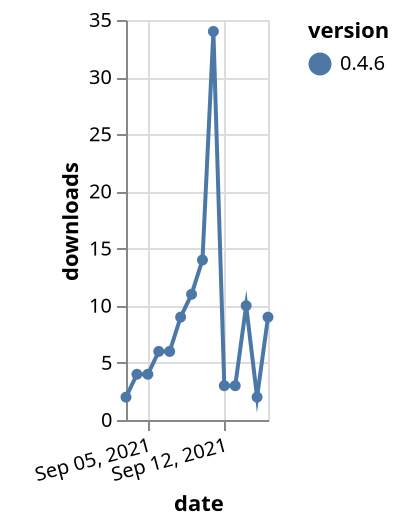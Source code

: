 {"$schema": "https://vega.github.io/schema/vega-lite/v5.json", "description": "A simple bar chart with embedded data.", "data": {"values": [{"date": "2021-09-03", "total": 23182, "delta": 2, "version": "0.4.6"}, {"date": "2021-09-04", "total": 23186, "delta": 4, "version": "0.4.6"}, {"date": "2021-09-05", "total": 23190, "delta": 4, "version": "0.4.6"}, {"date": "2021-09-06", "total": 23196, "delta": 6, "version": "0.4.6"}, {"date": "2021-09-07", "total": 23202, "delta": 6, "version": "0.4.6"}, {"date": "2021-09-08", "total": 23211, "delta": 9, "version": "0.4.6"}, {"date": "2021-09-09", "total": 23222, "delta": 11, "version": "0.4.6"}, {"date": "2021-09-10", "total": 23236, "delta": 14, "version": "0.4.6"}, {"date": "2021-09-11", "total": 23270, "delta": 34, "version": "0.4.6"}, {"date": "2021-09-12", "total": 23273, "delta": 3, "version": "0.4.6"}, {"date": "2021-09-13", "total": 23276, "delta": 3, "version": "0.4.6"}, {"date": "2021-09-14", "total": 23286, "delta": 10, "version": "0.4.6"}, {"date": "2021-09-15", "total": 23288, "delta": 2, "version": "0.4.6"}, {"date": "2021-09-16", "total": 23297, "delta": 9, "version": "0.4.6"}]}, "width": "container", "mark": {"type": "line", "point": {"filled": true}}, "encoding": {"x": {"field": "date", "type": "temporal", "timeUnit": "yearmonthdate", "title": "date", "axis": {"labelAngle": -15}}, "y": {"field": "delta", "type": "quantitative", "title": "downloads"}, "color": {"field": "version", "type": "nominal"}, "tooltip": {"field": "delta"}}}